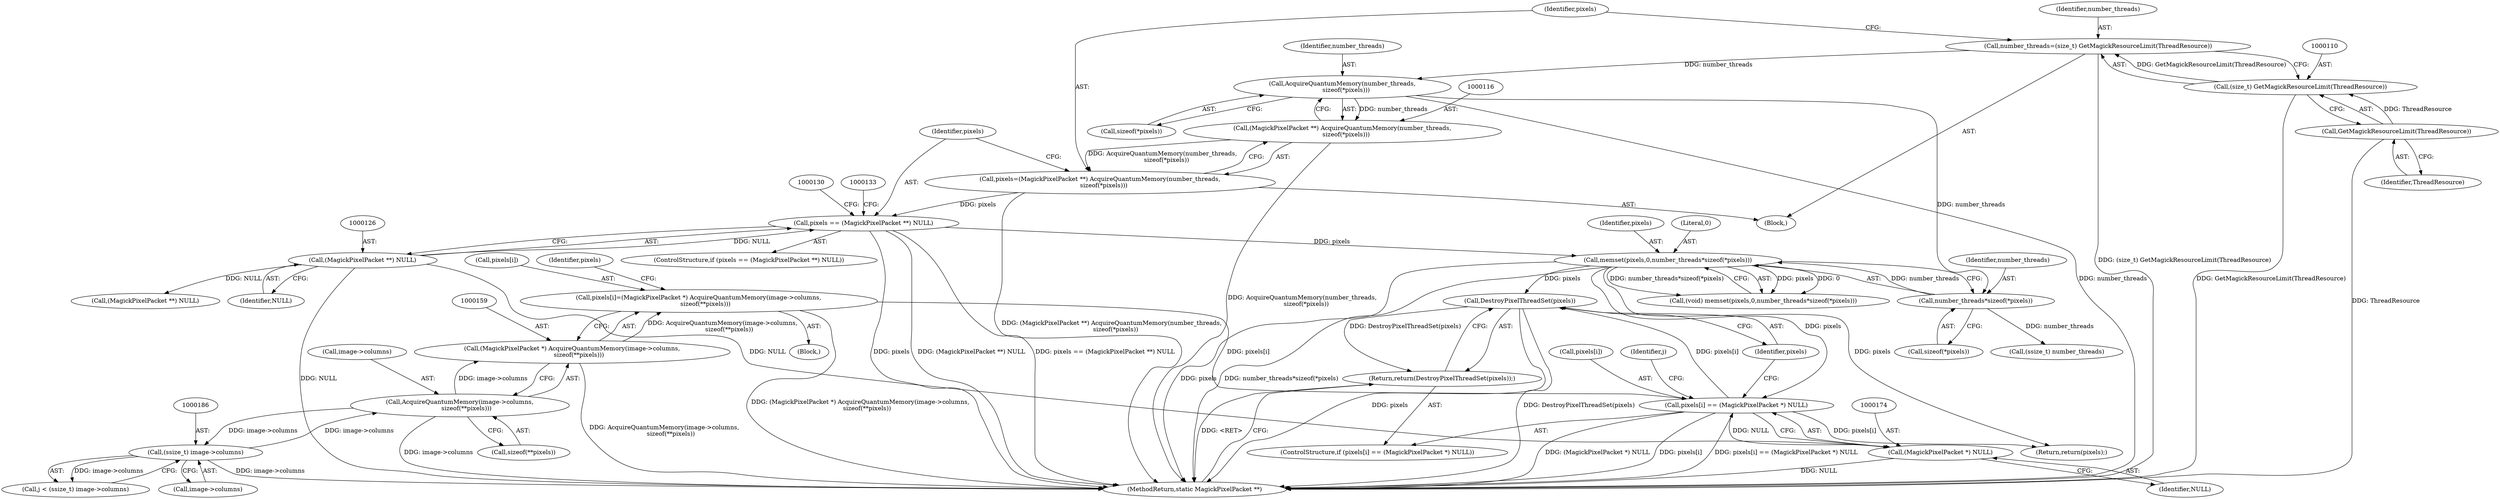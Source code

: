 digraph "0_ImageMagick6_5e409ae7a389cdf2ed17469303be3f3f21cec450@API" {
"1000177" [label="(Call,DestroyPixelThreadSet(pixels))"];
"1000134" [label="(Call,memset(pixels,0,number_threads*sizeof(*pixels)))"];
"1000123" [label="(Call,pixels == (MagickPixelPacket **) NULL)"];
"1000113" [label="(Call,pixels=(MagickPixelPacket **) AcquireQuantumMemory(number_threads,\n    sizeof(*pixels)))"];
"1000115" [label="(Call,(MagickPixelPacket **) AcquireQuantumMemory(number_threads,\n    sizeof(*pixels)))"];
"1000117" [label="(Call,AcquireQuantumMemory(number_threads,\n    sizeof(*pixels)))"];
"1000107" [label="(Call,number_threads=(size_t) GetMagickResourceLimit(ThreadResource))"];
"1000109" [label="(Call,(size_t) GetMagickResourceLimit(ThreadResource))"];
"1000111" [label="(Call,GetMagickResourceLimit(ThreadResource))"];
"1000125" [label="(Call,(MagickPixelPacket **) NULL)"];
"1000137" [label="(Call,number_threads*sizeof(*pixels))"];
"1000169" [label="(Call,pixels[i] == (MagickPixelPacket *) NULL)"];
"1000154" [label="(Call,pixels[i]=(MagickPixelPacket *) AcquireQuantumMemory(image->columns,\n       sizeof(**pixels)))"];
"1000158" [label="(Call,(MagickPixelPacket *) AcquireQuantumMemory(image->columns,\n       sizeof(**pixels)))"];
"1000160" [label="(Call,AcquireQuantumMemory(image->columns,\n       sizeof(**pixels)))"];
"1000185" [label="(Call,(ssize_t) image->columns)"];
"1000173" [label="(Call,(MagickPixelPacket *) NULL)"];
"1000176" [label="(Return,return(DestroyPixelThreadSet(pixels));)"];
"1000175" [label="(Identifier,NULL)"];
"1000109" [label="(Call,(size_t) GetMagickResourceLimit(ThreadResource))"];
"1000178" [label="(Identifier,pixels)"];
"1000154" [label="(Call,pixels[i]=(MagickPixelPacket *) AcquireQuantumMemory(image->columns,\n       sizeof(**pixels)))"];
"1000112" [label="(Identifier,ThreadResource)"];
"1000181" [label="(Identifier,j)"];
"1000177" [label="(Call,DestroyPixelThreadSet(pixels))"];
"1000115" [label="(Call,(MagickPixelPacket **) AcquireQuantumMemory(number_threads,\n    sizeof(*pixels)))"];
"1000139" [label="(Call,sizeof(*pixels))"];
"1000127" [label="(Identifier,NULL)"];
"1000136" [label="(Literal,0)"];
"1000138" [label="(Identifier,number_threads)"];
"1000114" [label="(Identifier,pixels)"];
"1000171" [label="(Identifier,pixels)"];
"1000113" [label="(Call,pixels=(MagickPixelPacket **) AcquireQuantumMemory(number_threads,\n    sizeof(*pixels)))"];
"1000118" [label="(Identifier,number_threads)"];
"1000155" [label="(Call,pixels[i])"];
"1000111" [label="(Call,GetMagickResourceLimit(ThreadResource))"];
"1000137" [label="(Call,number_threads*sizeof(*pixels))"];
"1000135" [label="(Identifier,pixels)"];
"1000187" [label="(Call,image->columns)"];
"1000202" [label="(MethodReturn,static MagickPixelPacket **)"];
"1000173" [label="(Call,(MagickPixelPacket *) NULL)"];
"1000119" [label="(Call,sizeof(*pixels))"];
"1000123" [label="(Call,pixels == (MagickPixelPacket **) NULL)"];
"1000122" [label="(ControlStructure,if (pixels == (MagickPixelPacket **) NULL))"];
"1000200" [label="(Return,return(pixels);)"];
"1000148" [label="(Call,(ssize_t) number_threads)"];
"1000160" [label="(Call,AcquireQuantumMemory(image->columns,\n       sizeof(**pixels)))"];
"1000117" [label="(Call,AcquireQuantumMemory(number_threads,\n    sizeof(*pixels)))"];
"1000176" [label="(Return,return(DestroyPixelThreadSet(pixels));)"];
"1000129" [label="(Call,(MagickPixelPacket **) NULL)"];
"1000153" [label="(Block,)"];
"1000164" [label="(Call,sizeof(**pixels))"];
"1000170" [label="(Call,pixels[i])"];
"1000102" [label="(Block,)"];
"1000168" [label="(ControlStructure,if (pixels[i] == (MagickPixelPacket *) NULL))"];
"1000158" [label="(Call,(MagickPixelPacket *) AcquireQuantumMemory(image->columns,\n       sizeof(**pixels)))"];
"1000107" [label="(Call,number_threads=(size_t) GetMagickResourceLimit(ThreadResource))"];
"1000132" [label="(Call,(void) memset(pixels,0,number_threads*sizeof(*pixels)))"];
"1000125" [label="(Call,(MagickPixelPacket **) NULL)"];
"1000124" [label="(Identifier,pixels)"];
"1000108" [label="(Identifier,number_threads)"];
"1000169" [label="(Call,pixels[i] == (MagickPixelPacket *) NULL)"];
"1000185" [label="(Call,(ssize_t) image->columns)"];
"1000134" [label="(Call,memset(pixels,0,number_threads*sizeof(*pixels)))"];
"1000183" [label="(Call,j < (ssize_t) image->columns)"];
"1000161" [label="(Call,image->columns)"];
"1000177" -> "1000176"  [label="AST: "];
"1000177" -> "1000178"  [label="CFG: "];
"1000178" -> "1000177"  [label="AST: "];
"1000176" -> "1000177"  [label="CFG: "];
"1000177" -> "1000202"  [label="DDG: pixels"];
"1000177" -> "1000202"  [label="DDG: DestroyPixelThreadSet(pixels)"];
"1000177" -> "1000176"  [label="DDG: DestroyPixelThreadSet(pixels)"];
"1000134" -> "1000177"  [label="DDG: pixels"];
"1000169" -> "1000177"  [label="DDG: pixels[i]"];
"1000134" -> "1000132"  [label="AST: "];
"1000134" -> "1000137"  [label="CFG: "];
"1000135" -> "1000134"  [label="AST: "];
"1000136" -> "1000134"  [label="AST: "];
"1000137" -> "1000134"  [label="AST: "];
"1000132" -> "1000134"  [label="CFG: "];
"1000134" -> "1000202"  [label="DDG: pixels"];
"1000134" -> "1000202"  [label="DDG: number_threads*sizeof(*pixels)"];
"1000134" -> "1000132"  [label="DDG: pixels"];
"1000134" -> "1000132"  [label="DDG: 0"];
"1000134" -> "1000132"  [label="DDG: number_threads*sizeof(*pixels)"];
"1000123" -> "1000134"  [label="DDG: pixels"];
"1000137" -> "1000134"  [label="DDG: number_threads"];
"1000134" -> "1000169"  [label="DDG: pixels"];
"1000134" -> "1000200"  [label="DDG: pixels"];
"1000123" -> "1000122"  [label="AST: "];
"1000123" -> "1000125"  [label="CFG: "];
"1000124" -> "1000123"  [label="AST: "];
"1000125" -> "1000123"  [label="AST: "];
"1000130" -> "1000123"  [label="CFG: "];
"1000133" -> "1000123"  [label="CFG: "];
"1000123" -> "1000202"  [label="DDG: (MagickPixelPacket **) NULL"];
"1000123" -> "1000202"  [label="DDG: pixels == (MagickPixelPacket **) NULL"];
"1000123" -> "1000202"  [label="DDG: pixels"];
"1000113" -> "1000123"  [label="DDG: pixels"];
"1000125" -> "1000123"  [label="DDG: NULL"];
"1000113" -> "1000102"  [label="AST: "];
"1000113" -> "1000115"  [label="CFG: "];
"1000114" -> "1000113"  [label="AST: "];
"1000115" -> "1000113"  [label="AST: "];
"1000124" -> "1000113"  [label="CFG: "];
"1000113" -> "1000202"  [label="DDG: (MagickPixelPacket **) AcquireQuantumMemory(number_threads,\n    sizeof(*pixels))"];
"1000115" -> "1000113"  [label="DDG: AcquireQuantumMemory(number_threads,\n    sizeof(*pixels))"];
"1000115" -> "1000117"  [label="CFG: "];
"1000116" -> "1000115"  [label="AST: "];
"1000117" -> "1000115"  [label="AST: "];
"1000115" -> "1000202"  [label="DDG: AcquireQuantumMemory(number_threads,\n    sizeof(*pixels))"];
"1000117" -> "1000115"  [label="DDG: number_threads"];
"1000117" -> "1000119"  [label="CFG: "];
"1000118" -> "1000117"  [label="AST: "];
"1000119" -> "1000117"  [label="AST: "];
"1000117" -> "1000202"  [label="DDG: number_threads"];
"1000107" -> "1000117"  [label="DDG: number_threads"];
"1000117" -> "1000137"  [label="DDG: number_threads"];
"1000107" -> "1000102"  [label="AST: "];
"1000107" -> "1000109"  [label="CFG: "];
"1000108" -> "1000107"  [label="AST: "];
"1000109" -> "1000107"  [label="AST: "];
"1000114" -> "1000107"  [label="CFG: "];
"1000107" -> "1000202"  [label="DDG: (size_t) GetMagickResourceLimit(ThreadResource)"];
"1000109" -> "1000107"  [label="DDG: GetMagickResourceLimit(ThreadResource)"];
"1000109" -> "1000111"  [label="CFG: "];
"1000110" -> "1000109"  [label="AST: "];
"1000111" -> "1000109"  [label="AST: "];
"1000109" -> "1000202"  [label="DDG: GetMagickResourceLimit(ThreadResource)"];
"1000111" -> "1000109"  [label="DDG: ThreadResource"];
"1000111" -> "1000112"  [label="CFG: "];
"1000112" -> "1000111"  [label="AST: "];
"1000111" -> "1000202"  [label="DDG: ThreadResource"];
"1000125" -> "1000127"  [label="CFG: "];
"1000126" -> "1000125"  [label="AST: "];
"1000127" -> "1000125"  [label="AST: "];
"1000125" -> "1000202"  [label="DDG: NULL"];
"1000125" -> "1000129"  [label="DDG: NULL"];
"1000125" -> "1000173"  [label="DDG: NULL"];
"1000137" -> "1000139"  [label="CFG: "];
"1000138" -> "1000137"  [label="AST: "];
"1000139" -> "1000137"  [label="AST: "];
"1000137" -> "1000148"  [label="DDG: number_threads"];
"1000169" -> "1000168"  [label="AST: "];
"1000169" -> "1000173"  [label="CFG: "];
"1000170" -> "1000169"  [label="AST: "];
"1000173" -> "1000169"  [label="AST: "];
"1000178" -> "1000169"  [label="CFG: "];
"1000181" -> "1000169"  [label="CFG: "];
"1000169" -> "1000202"  [label="DDG: pixels[i] == (MagickPixelPacket *) NULL"];
"1000169" -> "1000202"  [label="DDG: (MagickPixelPacket *) NULL"];
"1000169" -> "1000202"  [label="DDG: pixels[i]"];
"1000154" -> "1000169"  [label="DDG: pixels[i]"];
"1000173" -> "1000169"  [label="DDG: NULL"];
"1000169" -> "1000200"  [label="DDG: pixels[i]"];
"1000154" -> "1000153"  [label="AST: "];
"1000154" -> "1000158"  [label="CFG: "];
"1000155" -> "1000154"  [label="AST: "];
"1000158" -> "1000154"  [label="AST: "];
"1000171" -> "1000154"  [label="CFG: "];
"1000154" -> "1000202"  [label="DDG: (MagickPixelPacket *) AcquireQuantumMemory(image->columns,\n       sizeof(**pixels))"];
"1000158" -> "1000154"  [label="DDG: AcquireQuantumMemory(image->columns,\n       sizeof(**pixels))"];
"1000158" -> "1000160"  [label="CFG: "];
"1000159" -> "1000158"  [label="AST: "];
"1000160" -> "1000158"  [label="AST: "];
"1000158" -> "1000202"  [label="DDG: AcquireQuantumMemory(image->columns,\n       sizeof(**pixels))"];
"1000160" -> "1000158"  [label="DDG: image->columns"];
"1000160" -> "1000164"  [label="CFG: "];
"1000161" -> "1000160"  [label="AST: "];
"1000164" -> "1000160"  [label="AST: "];
"1000160" -> "1000202"  [label="DDG: image->columns"];
"1000185" -> "1000160"  [label="DDG: image->columns"];
"1000160" -> "1000185"  [label="DDG: image->columns"];
"1000185" -> "1000183"  [label="AST: "];
"1000185" -> "1000187"  [label="CFG: "];
"1000186" -> "1000185"  [label="AST: "];
"1000187" -> "1000185"  [label="AST: "];
"1000183" -> "1000185"  [label="CFG: "];
"1000185" -> "1000202"  [label="DDG: image->columns"];
"1000185" -> "1000183"  [label="DDG: image->columns"];
"1000173" -> "1000175"  [label="CFG: "];
"1000174" -> "1000173"  [label="AST: "];
"1000175" -> "1000173"  [label="AST: "];
"1000173" -> "1000202"  [label="DDG: NULL"];
"1000176" -> "1000168"  [label="AST: "];
"1000202" -> "1000176"  [label="CFG: "];
"1000176" -> "1000202"  [label="DDG: <RET>"];
}

